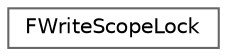 digraph "Graphical Class Hierarchy"
{
 // INTERACTIVE_SVG=YES
 // LATEX_PDF_SIZE
  bgcolor="transparent";
  edge [fontname=Helvetica,fontsize=10,labelfontname=Helvetica,labelfontsize=10];
  node [fontname=Helvetica,fontsize=10,shape=box,height=0.2,width=0.4];
  rankdir="LR";
  Node0 [id="Node000000",label="FWriteScopeLock",height=0.2,width=0.4,color="grey40", fillcolor="white", style="filled",URL="$dd/d14/classFWriteScopeLock.html",tooltip="Keeps a FRWLock write-locked while this scope lives."];
}
